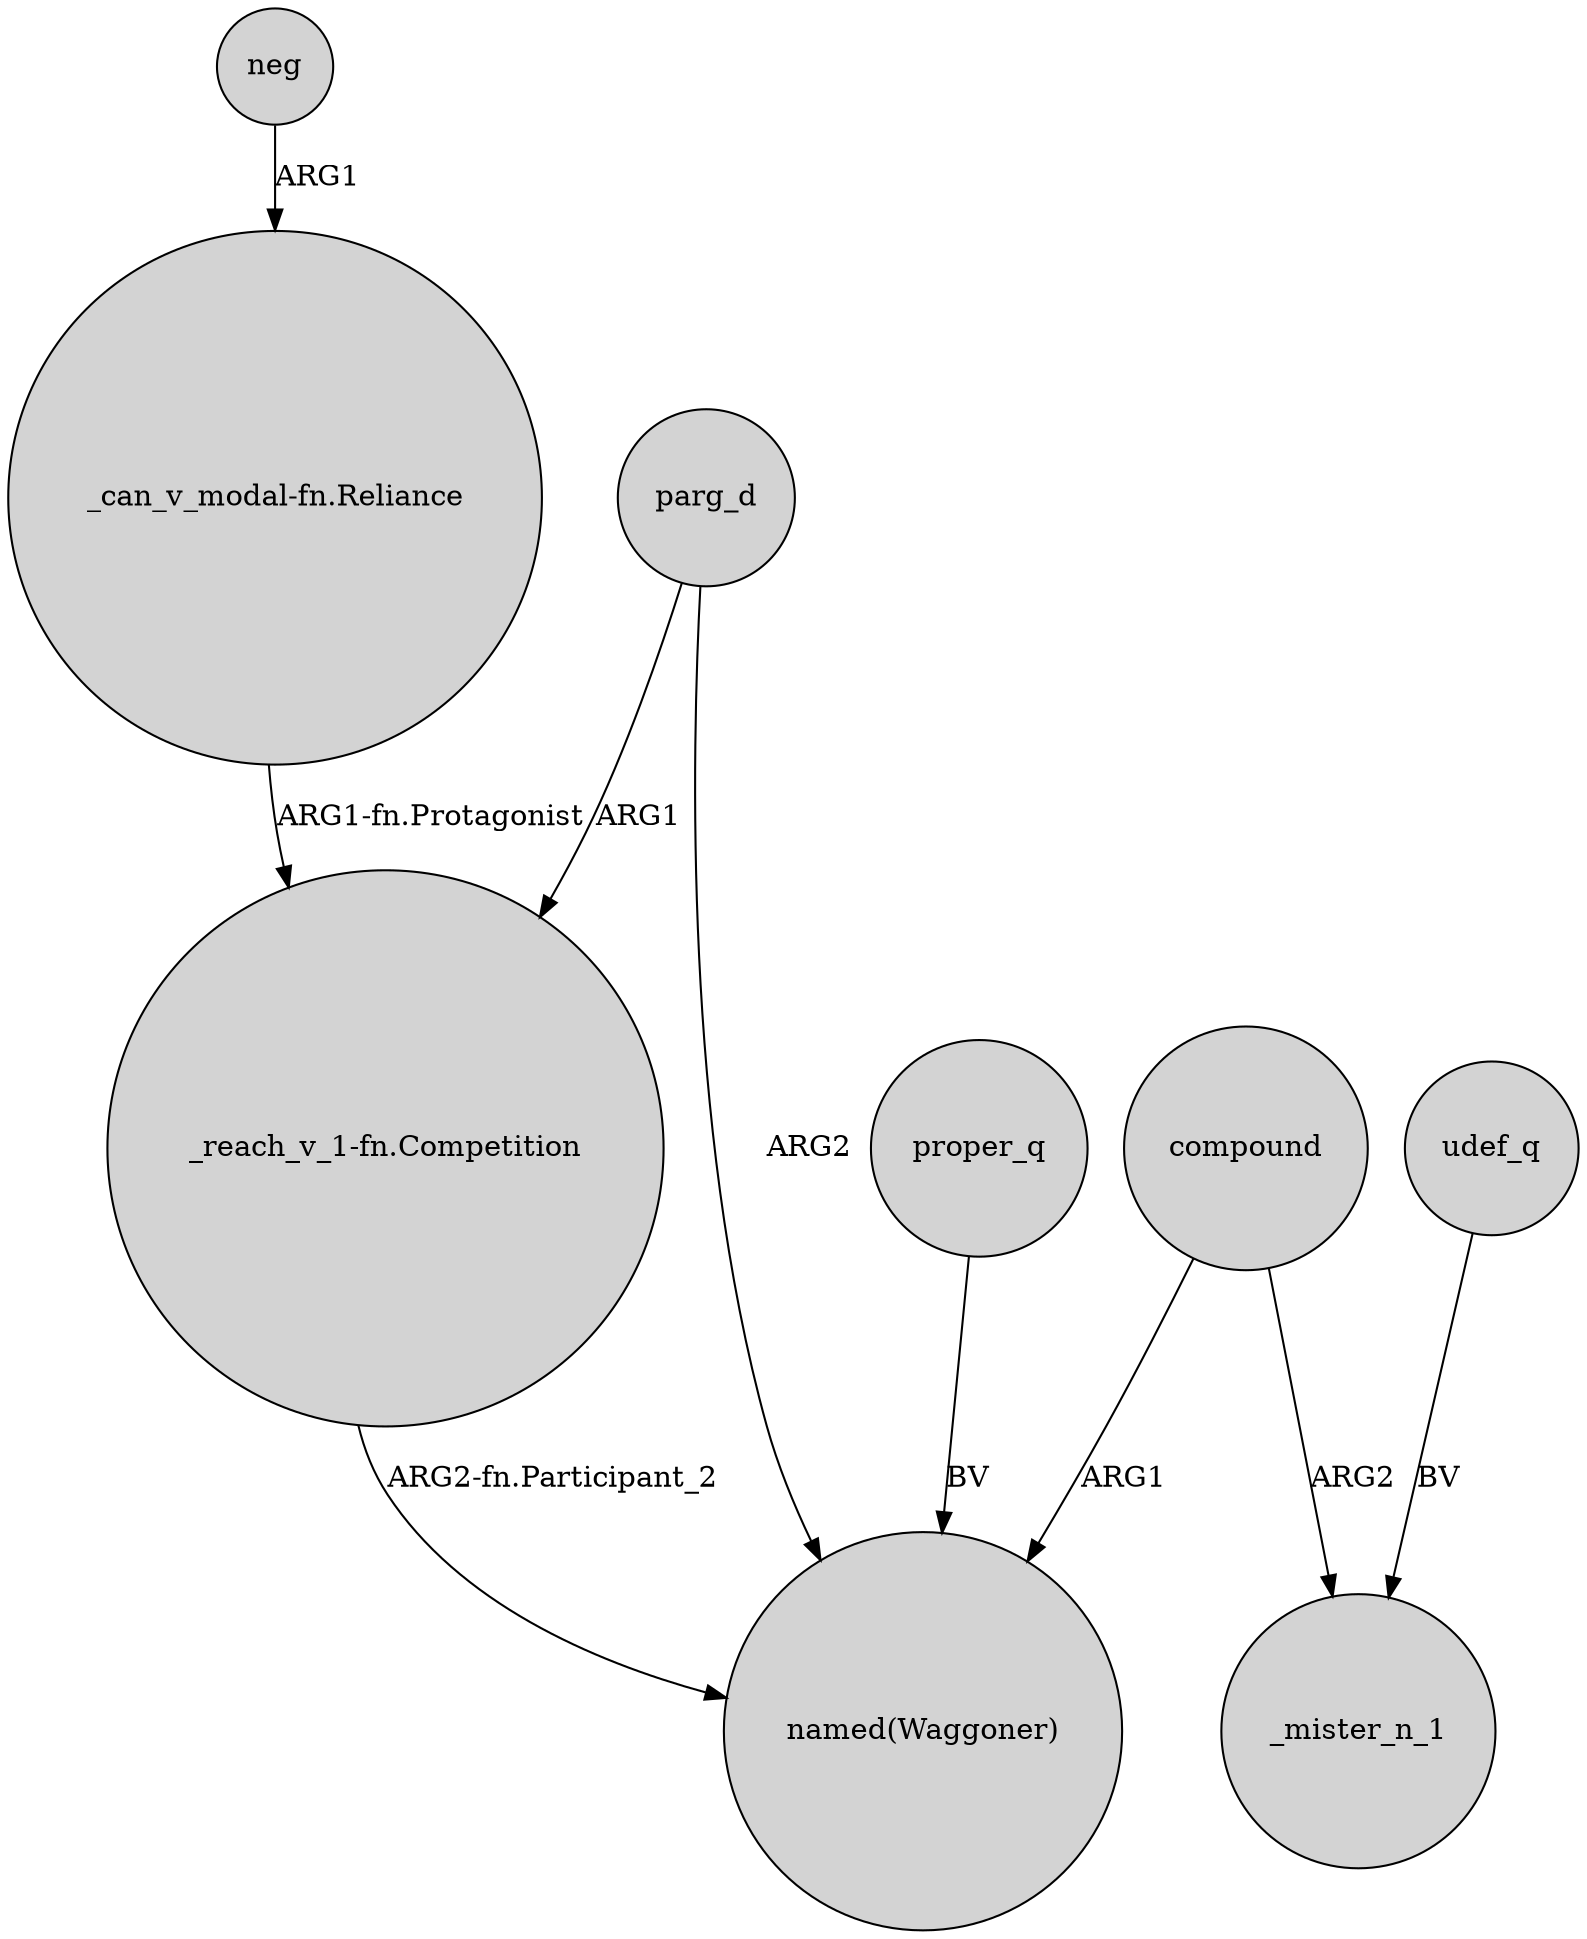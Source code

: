 digraph {
	node [shape=circle style=filled]
	parg_d -> "named(Waggoner)" [label=ARG2]
	neg -> "_can_v_modal-fn.Reliance" [label=ARG1]
	"_reach_v_1-fn.Competition" -> "named(Waggoner)" [label="ARG2-fn.Participant_2"]
	compound -> _mister_n_1 [label=ARG2]
	compound -> "named(Waggoner)" [label=ARG1]
	udef_q -> _mister_n_1 [label=BV]
	"_can_v_modal-fn.Reliance" -> "_reach_v_1-fn.Competition" [label="ARG1-fn.Protagonist"]
	proper_q -> "named(Waggoner)" [label=BV]
	parg_d -> "_reach_v_1-fn.Competition" [label=ARG1]
}
